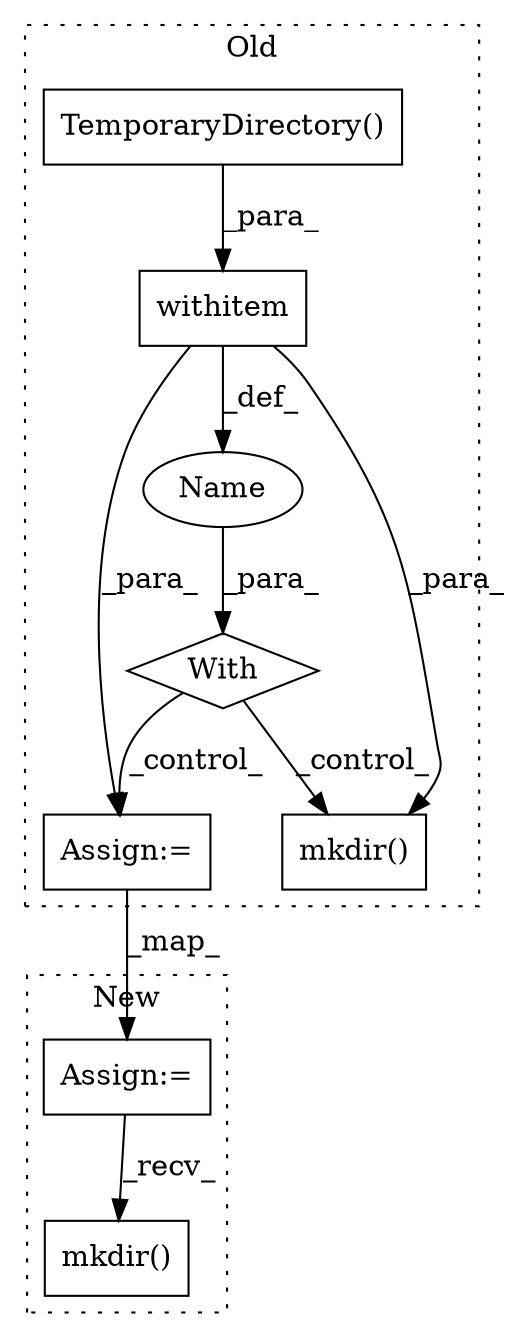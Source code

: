 digraph G {
subgraph cluster0 {
1 [label="withitem" a="49" s="3337" l="8" shape="box"];
3 [label="With" a="39" s="3332,3345" l="5,36" shape="diamond"];
4 [label="Name" a="87" s="3370" l="1" shape="ellipse"];
5 [label="Assign:=" a="68" s="3977" l="3" shape="box"];
7 [label="mkdir()" a="75" s="3430,3446" l="9,1" shape="box"];
8 [label="TemporaryDirectory()" a="75" s="3337" l="29" shape="box"];
label = "Old";
style="dotted";
}
subgraph cluster1 {
2 [label="mkdir()" a="75" s="3180" l="15" shape="box"];
6 [label="Assign:=" a="68" s="3141" l="3" shape="box"];
label = "New";
style="dotted";
}
1 -> 4 [label="_def_"];
1 -> 7 [label="_para_"];
1 -> 5 [label="_para_"];
3 -> 5 [label="_control_"];
3 -> 7 [label="_control_"];
4 -> 3 [label="_para_"];
5 -> 6 [label="_map_"];
6 -> 2 [label="_recv_"];
8 -> 1 [label="_para_"];
}